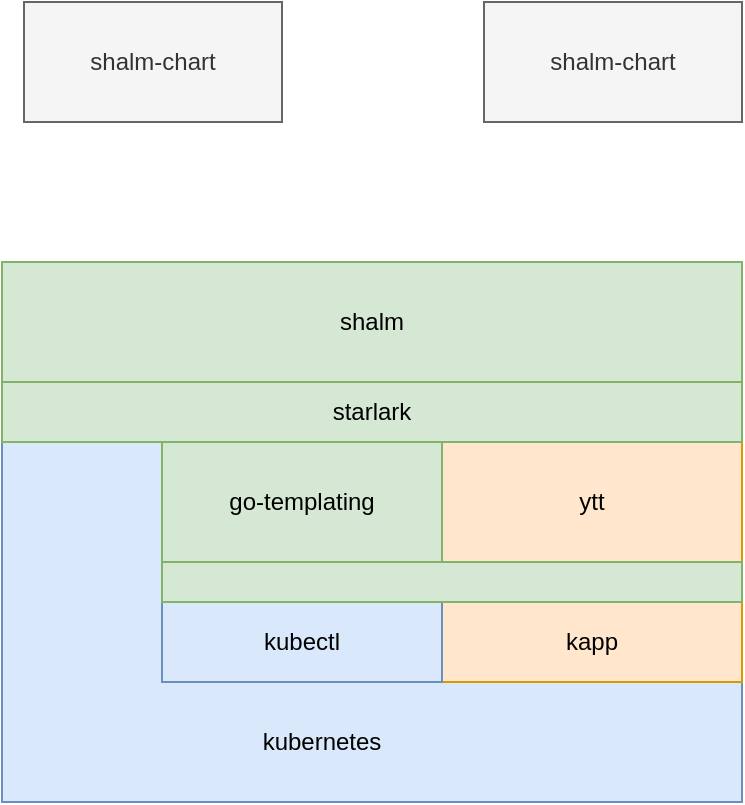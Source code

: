 <mxfile version="13.0.1" type="device"><diagram id="MQoFFJLM4eA7wDzWAdw_" name="Page-1"><mxGraphModel dx="978" dy="659" grid="1" gridSize="10" guides="1" tooltips="1" connect="1" arrows="1" fold="1" page="1" pageScale="1" pageWidth="827" pageHeight="1169" math="0" shadow="0"><root><mxCell id="0"/><mxCell id="1" parent="0"/><mxCell id="CinzmdGsxpDDNyTz3xWb-1" value="" style="rounded=0;whiteSpace=wrap;html=1;verticalAlign=bottom;fillColor=#dae8fc;strokeColor=#6c8ebf;" vertex="1" parent="1"><mxGeometry x="130" y="360" width="370" height="180" as="geometry"/></mxCell><mxCell id="CinzmdGsxpDDNyTz3xWb-2" value="kapp" style="rounded=0;whiteSpace=wrap;html=1;fillColor=#ffe6cc;strokeColor=#d79b00;" vertex="1" parent="1"><mxGeometry x="350" y="440" width="150" height="40" as="geometry"/></mxCell><mxCell id="CinzmdGsxpDDNyTz3xWb-3" value="ytt" style="rounded=0;whiteSpace=wrap;html=1;fillColor=#ffe6cc;strokeColor=#d79b00;" vertex="1" parent="1"><mxGeometry x="350" y="360" width="150" height="60" as="geometry"/></mxCell><mxCell id="CinzmdGsxpDDNyTz3xWb-4" value="go-templating" style="rounded=0;whiteSpace=wrap;html=1;fillColor=#d5e8d4;strokeColor=#82b366;" vertex="1" parent="1"><mxGeometry x="210" y="360" width="140" height="60" as="geometry"/></mxCell><mxCell id="CinzmdGsxpDDNyTz3xWb-5" value="shalm" style="rounded=0;whiteSpace=wrap;html=1;fillColor=#d5e8d4;strokeColor=#82b366;" vertex="1" parent="1"><mxGeometry x="130" y="270" width="370" height="60" as="geometry"/></mxCell><mxCell id="CinzmdGsxpDDNyTz3xWb-6" value="kubectl" style="rounded=0;whiteSpace=wrap;html=1;fillColor=#dae8fc;strokeColor=#6c8ebf;" vertex="1" parent="1"><mxGeometry x="210" y="440" width="140" height="40" as="geometry"/></mxCell><mxCell id="CinzmdGsxpDDNyTz3xWb-7" value="kubernetes" style="text;html=1;strokeColor=none;fillColor=none;align=center;verticalAlign=middle;whiteSpace=wrap;rounded=0;" vertex="1" parent="1"><mxGeometry x="270" y="500" width="40" height="20" as="geometry"/></mxCell><mxCell id="CinzmdGsxpDDNyTz3xWb-9" value="starlark" style="rounded=0;whiteSpace=wrap;html=1;fillColor=#d5e8d4;strokeColor=#82b366;" vertex="1" parent="1"><mxGeometry x="130" y="330" width="370" height="30" as="geometry"/></mxCell><mxCell id="CinzmdGsxpDDNyTz3xWb-10" value="shalm-chart" style="rounded=0;whiteSpace=wrap;html=1;fillColor=#f5f5f5;strokeColor=#666666;fontColor=#333333;" vertex="1" parent="1"><mxGeometry x="371" y="140" width="129" height="60" as="geometry"/></mxCell><mxCell id="CinzmdGsxpDDNyTz3xWb-11" value="shalm-chart" style="rounded=0;whiteSpace=wrap;html=1;fillColor=#f5f5f5;strokeColor=#666666;fontColor=#333333;" vertex="1" parent="1"><mxGeometry x="141" y="140" width="129" height="60" as="geometry"/></mxCell><mxCell id="CinzmdGsxpDDNyTz3xWb-12" value="" style="rounded=0;whiteSpace=wrap;html=1;fillColor=#d5e8d4;strokeColor=#82b366;" vertex="1" parent="1"><mxGeometry x="210" y="420" width="290" height="20" as="geometry"/></mxCell></root></mxGraphModel></diagram></mxfile>
